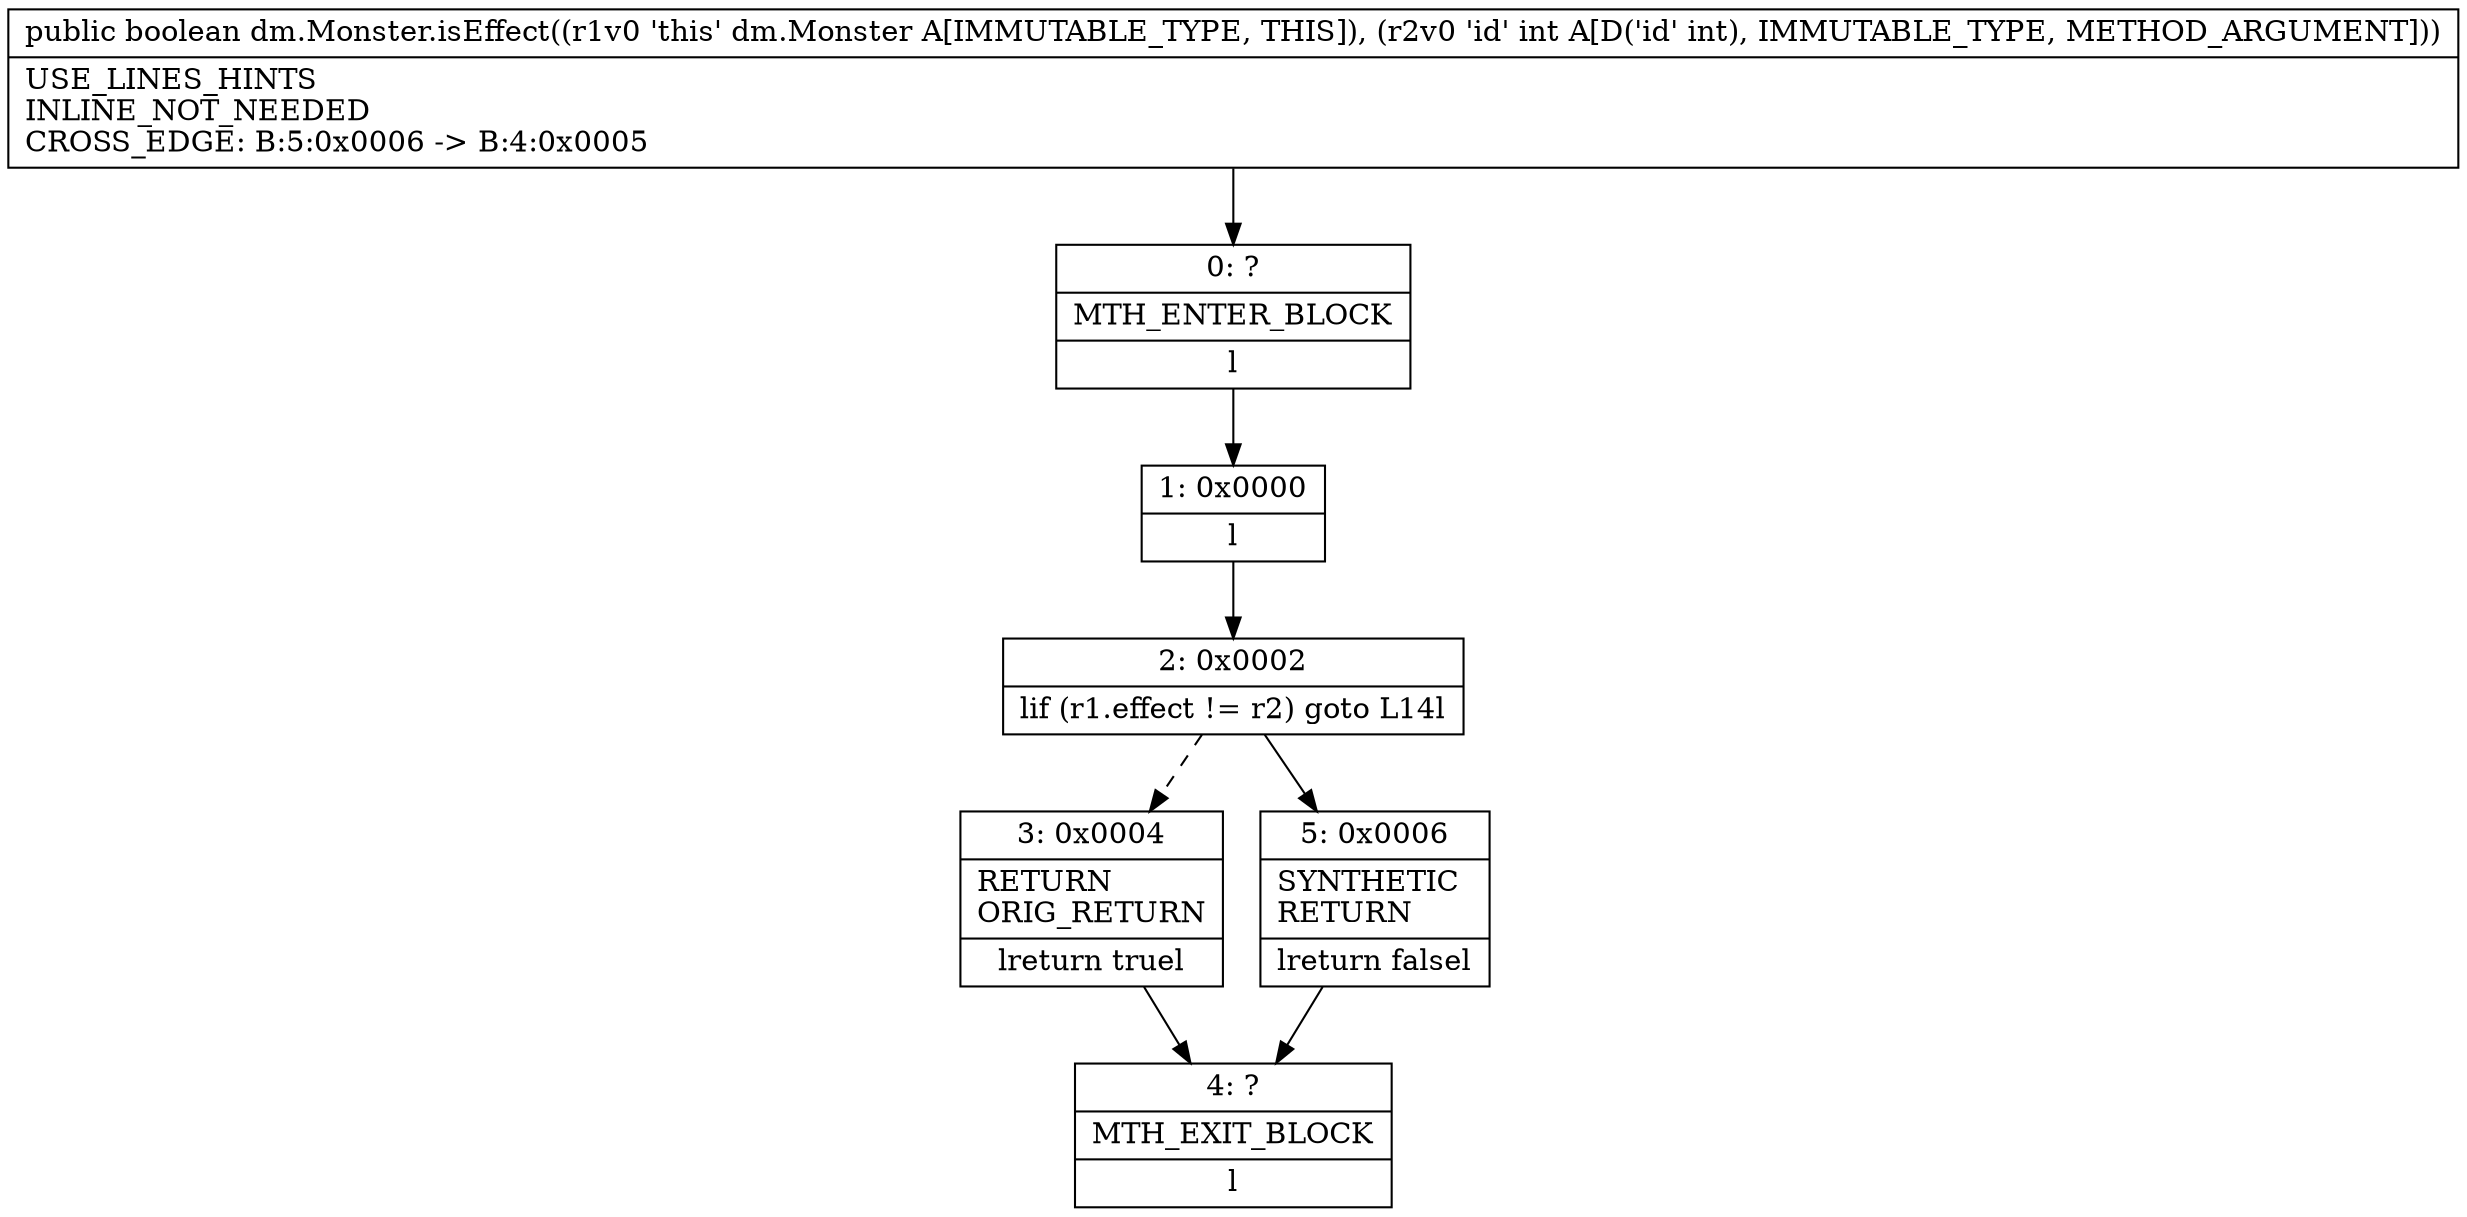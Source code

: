 digraph "CFG fordm.Monster.isEffect(I)Z" {
Node_0 [shape=record,label="{0\:\ ?|MTH_ENTER_BLOCK\l|l}"];
Node_1 [shape=record,label="{1\:\ 0x0000|l}"];
Node_2 [shape=record,label="{2\:\ 0x0002|lif (r1.effect != r2) goto L14l}"];
Node_3 [shape=record,label="{3\:\ 0x0004|RETURN\lORIG_RETURN\l|lreturn truel}"];
Node_4 [shape=record,label="{4\:\ ?|MTH_EXIT_BLOCK\l|l}"];
Node_5 [shape=record,label="{5\:\ 0x0006|SYNTHETIC\lRETURN\l|lreturn falsel}"];
MethodNode[shape=record,label="{public boolean dm.Monster.isEffect((r1v0 'this' dm.Monster A[IMMUTABLE_TYPE, THIS]), (r2v0 'id' int A[D('id' int), IMMUTABLE_TYPE, METHOD_ARGUMENT]))  | USE_LINES_HINTS\lINLINE_NOT_NEEDED\lCROSS_EDGE: B:5:0x0006 \-\> B:4:0x0005\l}"];
MethodNode -> Node_0;
Node_0 -> Node_1;
Node_1 -> Node_2;
Node_2 -> Node_3[style=dashed];
Node_2 -> Node_5;
Node_3 -> Node_4;
Node_5 -> Node_4;
}

